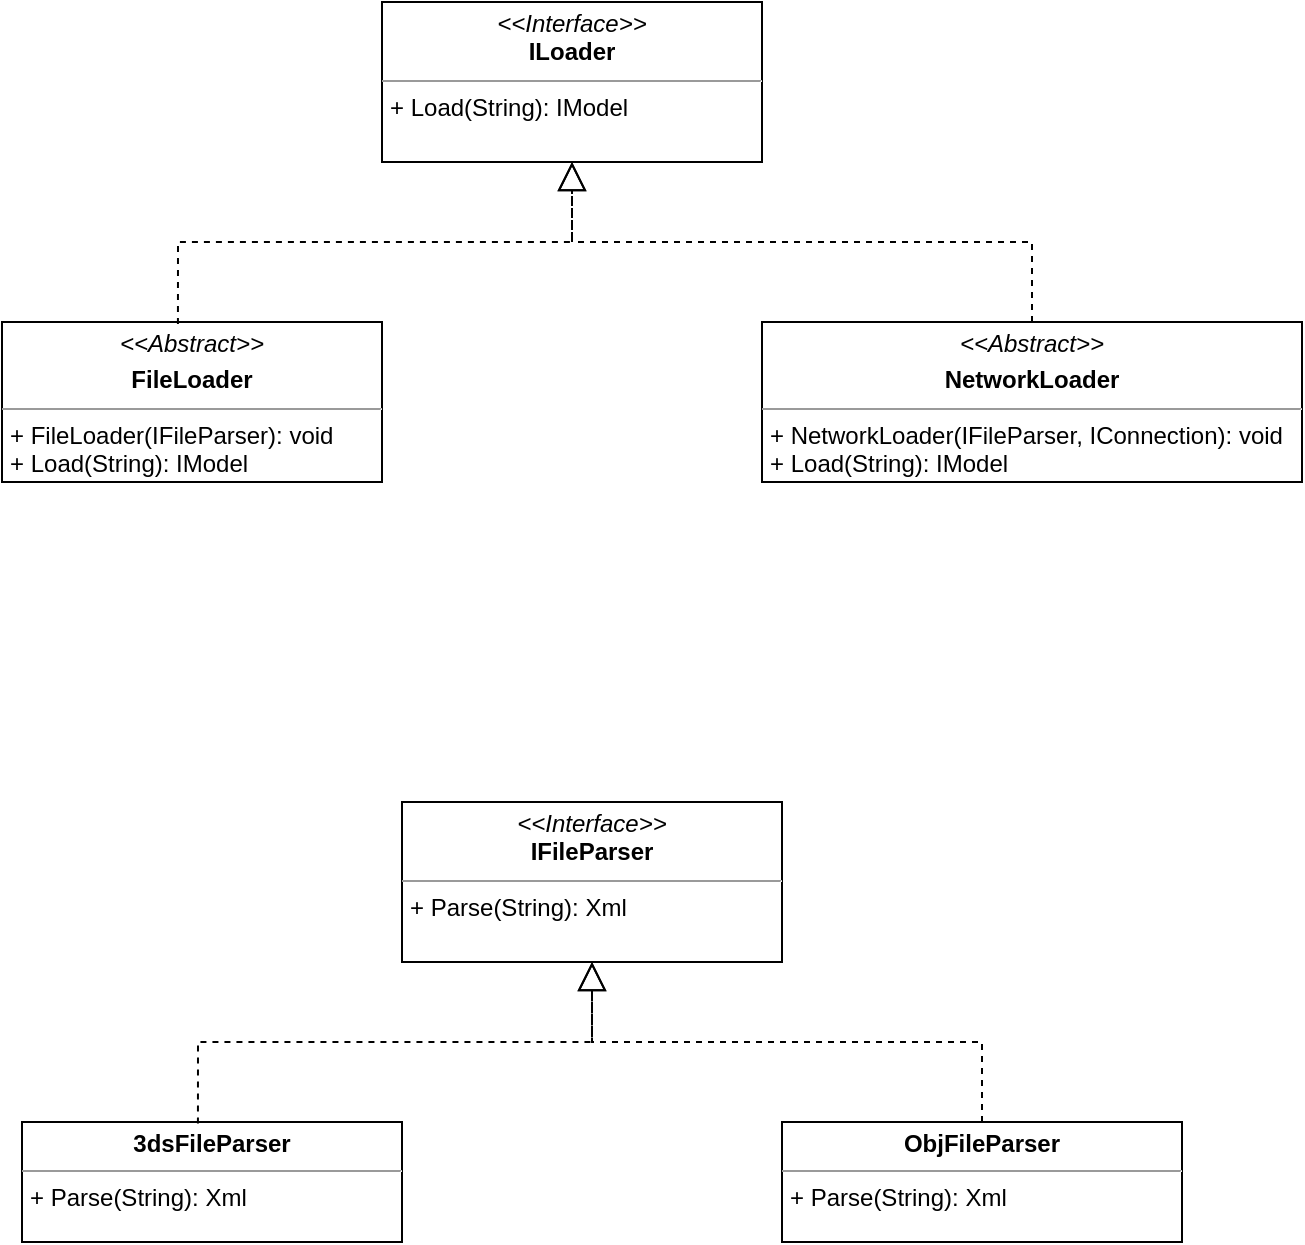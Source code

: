 <mxfile version="14.8.4" type="github" pages="2">
  <diagram id="AK-iGJzDlFNvxhwOBNrH" name="Loading">
    <mxGraphModel dx="868" dy="482" grid="1" gridSize="10" guides="1" tooltips="1" connect="1" arrows="1" fold="1" page="1" pageScale="1" pageWidth="1169" pageHeight="827" math="0" shadow="0">
      <root>
        <mxCell id="0" />
        <mxCell id="1" parent="0" />
        <mxCell id="6JdgwQuU5q2KGwENqL2I-1" value="&lt;p style=&quot;margin: 0px ; margin-top: 4px ; text-align: center&quot;&gt;&lt;i&gt;&amp;lt;&amp;lt;Interface&amp;gt;&amp;gt;&lt;/i&gt;&lt;br&gt;&lt;b&gt;ILoader&lt;/b&gt;&lt;/p&gt;&lt;hr size=&quot;1&quot;&gt;&lt;p style=&quot;margin: 0px ; margin-left: 4px&quot;&gt;+ Load(String): IModel&lt;br&gt;&lt;/p&gt;" style="verticalAlign=top;align=left;overflow=fill;fontSize=12;fontFamily=Helvetica;html=1;" parent="1" vertex="1">
          <mxGeometry x="300" y="40" width="190" height="80" as="geometry" />
        </mxCell>
        <mxCell id="6JdgwQuU5q2KGwENqL2I-3" value="&lt;p style=&quot;margin: 0px ; margin-top: 4px ; text-align: center&quot;&gt;&lt;i style=&quot;outline: 0px&quot;&gt;&amp;lt;&amp;lt;Abstract&amp;gt;&amp;gt;&lt;/i&gt;&lt;b&gt;&lt;br&gt;&lt;/b&gt;&lt;/p&gt;&lt;p style=&quot;margin: 0px ; margin-top: 4px ; text-align: center&quot;&gt;&lt;b&gt;FileLoader&lt;/b&gt;&lt;/p&gt;&lt;hr size=&quot;1&quot;&gt;&lt;p style=&quot;margin: 0px ; margin-left: 4px&quot;&gt;+ FileLoader(IFileParser): void&lt;/p&gt;&lt;p style=&quot;margin: 0px ; margin-left: 4px&quot;&gt;+ Load(String): IModel&lt;br&gt;&lt;/p&gt;" style="verticalAlign=top;align=left;overflow=fill;fontSize=12;fontFamily=Helvetica;html=1;" parent="1" vertex="1">
          <mxGeometry x="110" y="200" width="190" height="80" as="geometry" />
        </mxCell>
        <mxCell id="6JdgwQuU5q2KGwENqL2I-5" value="&lt;p style=&quot;margin: 0px ; margin-top: 4px ; text-align: center&quot;&gt;&lt;i style=&quot;outline: 0px&quot;&gt;&amp;lt;&amp;lt;Abstract&amp;gt;&amp;gt;&lt;/i&gt;&lt;b&gt;&lt;br&gt;&lt;/b&gt;&lt;/p&gt;&lt;p style=&quot;margin: 0px ; margin-top: 4px ; text-align: center&quot;&gt;&lt;b&gt;NetworkLoader&lt;/b&gt;&lt;/p&gt;&lt;hr size=&quot;1&quot;&gt;&lt;p style=&quot;margin: 0px ; margin-left: 4px&quot;&gt;+ NetworkLoader(IFileParser, IConnection): void&lt;/p&gt;&lt;p style=&quot;margin: 0px ; margin-left: 4px&quot;&gt;+ Load(String): IModel&lt;/p&gt;" style="verticalAlign=top;align=left;overflow=fill;fontSize=12;fontFamily=Helvetica;html=1;" parent="1" vertex="1">
          <mxGeometry x="490" y="200" width="270" height="80" as="geometry" />
        </mxCell>
        <mxCell id="6JdgwQuU5q2KGwENqL2I-6" value="" style="endArrow=block;dashed=1;endFill=0;endSize=12;html=1;entryX=0.5;entryY=1;entryDx=0;entryDy=0;exitX=0.463;exitY=0.013;exitDx=0;exitDy=0;exitPerimeter=0;edgeStyle=orthogonalEdgeStyle;rounded=0;" parent="1" source="6JdgwQuU5q2KGwENqL2I-3" target="6JdgwQuU5q2KGwENqL2I-1" edge="1">
          <mxGeometry width="160" relative="1" as="geometry">
            <mxPoint x="180" y="390" as="sourcePoint" />
            <mxPoint x="340" y="390" as="targetPoint" />
          </mxGeometry>
        </mxCell>
        <mxCell id="6JdgwQuU5q2KGwENqL2I-7" value="" style="endArrow=block;dashed=1;endFill=0;endSize=12;html=1;exitX=0.5;exitY=0;exitDx=0;exitDy=0;edgeStyle=orthogonalEdgeStyle;rounded=0;" parent="1" source="6JdgwQuU5q2KGwENqL2I-5" target="6JdgwQuU5q2KGwENqL2I-1" edge="1">
          <mxGeometry width="160" relative="1" as="geometry">
            <mxPoint x="350" y="381.04" as="sourcePoint" />
            <mxPoint x="547.03" y="300" as="targetPoint" />
          </mxGeometry>
        </mxCell>
        <mxCell id="xq73Ia8YPxoX5879JOja-1" value="&lt;p style=&quot;margin: 0px ; margin-top: 4px ; text-align: center&quot;&gt;&lt;i&gt;&amp;lt;&amp;lt;Interface&amp;gt;&amp;gt;&lt;/i&gt;&lt;br&gt;&lt;b&gt;IFileParser&lt;/b&gt;&lt;/p&gt;&lt;hr size=&quot;1&quot;&gt;&lt;p style=&quot;margin: 0px ; margin-left: 4px&quot;&gt;+ Parse(String): Xml&lt;br&gt;&lt;/p&gt;" style="verticalAlign=top;align=left;overflow=fill;fontSize=12;fontFamily=Helvetica;html=1;" vertex="1" parent="1">
          <mxGeometry x="310" y="440" width="190" height="80" as="geometry" />
        </mxCell>
        <mxCell id="xq73Ia8YPxoX5879JOja-2" value="&lt;p style=&quot;margin: 0px ; margin-top: 4px ; text-align: center&quot;&gt;&lt;b&gt;3dsFileParser&lt;/b&gt;&lt;/p&gt;&lt;hr size=&quot;1&quot;&gt;&lt;p style=&quot;margin: 0px ; margin-left: 4px&quot;&gt;+ Parse(String): Xml&lt;br&gt;&lt;/p&gt;" style="verticalAlign=top;align=left;overflow=fill;fontSize=12;fontFamily=Helvetica;html=1;" vertex="1" parent="1">
          <mxGeometry x="120" y="600" width="190" height="60" as="geometry" />
        </mxCell>
        <mxCell id="xq73Ia8YPxoX5879JOja-3" value="&lt;p style=&quot;outline: 0px ; margin: 4px 0px 0px ; text-align: center&quot;&gt;&lt;b style=&quot;outline: 0px&quot;&gt;ObjFileParser&lt;/b&gt;&lt;/p&gt;&lt;hr size=&quot;1&quot;&gt;&lt;p style=&quot;margin: 0px 0px 0px 4px&quot;&gt;+ Parse(String): Xml&lt;/p&gt;" style="verticalAlign=top;align=left;overflow=fill;fontSize=12;fontFamily=Helvetica;html=1;" vertex="1" parent="1">
          <mxGeometry x="500" y="600" width="200" height="60" as="geometry" />
        </mxCell>
        <mxCell id="xq73Ia8YPxoX5879JOja-4" value="" style="endArrow=block;dashed=1;endFill=0;endSize=12;html=1;entryX=0.5;entryY=1;entryDx=0;entryDy=0;exitX=0.463;exitY=0.013;exitDx=0;exitDy=0;exitPerimeter=0;edgeStyle=orthogonalEdgeStyle;rounded=0;" edge="1" parent="1" source="xq73Ia8YPxoX5879JOja-2" target="xq73Ia8YPxoX5879JOja-1">
          <mxGeometry width="160" relative="1" as="geometry">
            <mxPoint x="190" y="790" as="sourcePoint" />
            <mxPoint x="350" y="790" as="targetPoint" />
          </mxGeometry>
        </mxCell>
        <mxCell id="xq73Ia8YPxoX5879JOja-5" value="" style="endArrow=block;dashed=1;endFill=0;endSize=12;html=1;exitX=0.5;exitY=0;exitDx=0;exitDy=0;edgeStyle=orthogonalEdgeStyle;rounded=0;" edge="1" parent="1" source="xq73Ia8YPxoX5879JOja-3" target="xq73Ia8YPxoX5879JOja-1">
          <mxGeometry width="160" relative="1" as="geometry">
            <mxPoint x="360" y="781.04" as="sourcePoint" />
            <mxPoint x="557.03" y="700" as="targetPoint" />
          </mxGeometry>
        </mxCell>
      </root>
    </mxGraphModel>
  </diagram>
  <diagram name="Models" id="C3oTUEhxN_GoISsdC4qL">
    <mxGraphModel dx="868" dy="482" grid="1" gridSize="10" guides="1" tooltips="1" connect="1" arrows="1" fold="1" page="1" pageScale="1" pageWidth="1169" pageHeight="827" math="0" shadow="0">
      <root>
        <mxCell id="LjhFOXeb_HGvjTaxpXG7-0" />
        <mxCell id="LjhFOXeb_HGvjTaxpXG7-1" parent="LjhFOXeb_HGvjTaxpXG7-0" />
        <mxCell id="LjhFOXeb_HGvjTaxpXG7-5" value="" style="endArrow=block;dashed=1;endFill=0;endSize=12;html=1;exitX=0.5;exitY=0;exitDx=0;exitDy=0;edgeStyle=orthogonalEdgeStyle;rounded=0;" edge="1" parent="LjhFOXeb_HGvjTaxpXG7-1" source="LjhFOXeb_HGvjTaxpXG7-14" target="LjhFOXeb_HGvjTaxpXG7-12">
          <mxGeometry width="160" relative="1" as="geometry">
            <mxPoint x="197.97" y="201.04" as="sourcePoint" />
            <mxPoint x="395" y="120" as="targetPoint" />
          </mxGeometry>
        </mxCell>
        <mxCell id="LjhFOXeb_HGvjTaxpXG7-6" value="" style="endArrow=block;dashed=1;endFill=0;endSize=12;html=1;exitX=0.5;exitY=0;exitDx=0;exitDy=0;edgeStyle=orthogonalEdgeStyle;rounded=0;" edge="1" parent="LjhFOXeb_HGvjTaxpXG7-1" source="LjhFOXeb_HGvjTaxpXG7-15" target="LjhFOXeb_HGvjTaxpXG7-12">
          <mxGeometry width="160" relative="1" as="geometry">
            <mxPoint x="590" y="200" as="sourcePoint" />
            <mxPoint x="395" y="120" as="targetPoint" />
          </mxGeometry>
        </mxCell>
        <mxCell id="LjhFOXeb_HGvjTaxpXG7-12" value="&lt;p style=&quot;margin: 0px ; margin-top: 4px ; text-align: center&quot;&gt;&lt;i&gt;&amp;lt;&amp;lt;Interface&amp;gt;&amp;gt;&lt;/i&gt;&lt;br&gt;&lt;b&gt;IModel&lt;/b&gt;&lt;/p&gt;&lt;hr size=&quot;1&quot;&gt;&lt;p style=&quot;margin: 0px ; margin-left: 4px&quot;&gt;+ field: Type&lt;br&gt;&lt;/p&gt;&lt;hr size=&quot;1&quot;&gt;&lt;p style=&quot;margin: 0px ; margin-left: 4px&quot;&gt;+ method(Type): Type&lt;br&gt;&lt;br&gt;&lt;/p&gt;" style="verticalAlign=top;align=left;overflow=fill;fontSize=12;fontFamily=Helvetica;html=1;" vertex="1" parent="LjhFOXeb_HGvjTaxpXG7-1">
          <mxGeometry x="300" y="30" width="190" height="90" as="geometry" />
        </mxCell>
        <mxCell id="LjhFOXeb_HGvjTaxpXG7-14" value="&lt;p style=&quot;margin: 0px ; margin-top: 4px ; text-align: center&quot;&gt;&lt;b&gt;3dModel&lt;/b&gt;&lt;/p&gt;&lt;hr size=&quot;1&quot;&gt;&lt;p style=&quot;margin: 0px ; margin-left: 4px&quot;&gt;+ field: Type&lt;/p&gt;&lt;hr size=&quot;1&quot;&gt;&lt;p style=&quot;margin: 0px ; margin-left: 4px&quot;&gt;+ method(Type): Type&lt;br&gt;&lt;/p&gt;" style="verticalAlign=top;align=left;overflow=fill;fontSize=12;fontFamily=Helvetica;html=1;" vertex="1" parent="LjhFOXeb_HGvjTaxpXG7-1">
          <mxGeometry x="140" y="200" width="160" height="80" as="geometry" />
        </mxCell>
        <mxCell id="LjhFOXeb_HGvjTaxpXG7-15" value="&lt;p style=&quot;margin: 0px ; margin-top: 4px ; text-align: center&quot;&gt;&lt;b&gt;Scene&lt;/b&gt;&lt;br&gt;&lt;/p&gt;&lt;hr size=&quot;1&quot;&gt;&lt;p style=&quot;margin: 0px ; margin-left: 4px&quot;&gt;+ field: Type&lt;/p&gt;&lt;hr size=&quot;1&quot;&gt;&lt;p style=&quot;margin: 0px ; margin-left: 4px&quot;&gt;+ method(Type): Type&lt;br&gt;&lt;/p&gt;" style="verticalAlign=top;align=left;overflow=fill;fontSize=12;fontFamily=Helvetica;html=1;" vertex="1" parent="LjhFOXeb_HGvjTaxpXG7-1">
          <mxGeometry x="490" y="200" width="160" height="80" as="geometry" />
        </mxCell>
      </root>
    </mxGraphModel>
  </diagram>
</mxfile>
